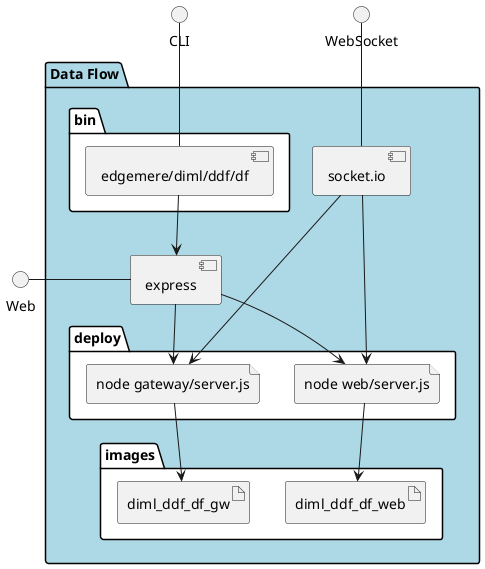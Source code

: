 @startuml
  interface CLI
  interface Web
  interface WebSocket
package "Data Flow" #lightblue {
  component express as REST
  component socket.io as socket
  folder bin #ffffff {
    component "edgemere/diml/ddf/df" as binName
  }
  binName --> REST

  folder deploy #ffffff {
  
    file "node web/server.js" as web_container
    REST --> web_container
    socket ---> web_container
  
    file "node gateway/server.js" as gateway_container
    REST --> gateway_container
    socket ---> gateway_container
  
  }
  folder images #ffffff {
  
      artifact diml_ddf_df_web
      web_container --> diml_ddf_df_web
    
      artifact diml_ddf_df_gw
      gateway_container --> diml_ddf_df_gw
    
  }
}
CLI -- binName
Web - REST
WebSocket -- socket

@enduml
